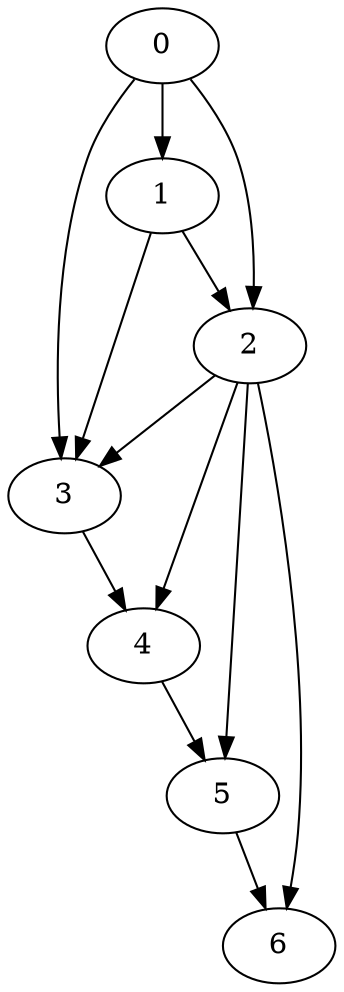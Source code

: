 digraph graphname {  
   0->2
   0->1
   0->3
   1->2
   1->3
   2->6
   2->5
   2->4
   2->3
   3->4
   4->5
   5->6
}
